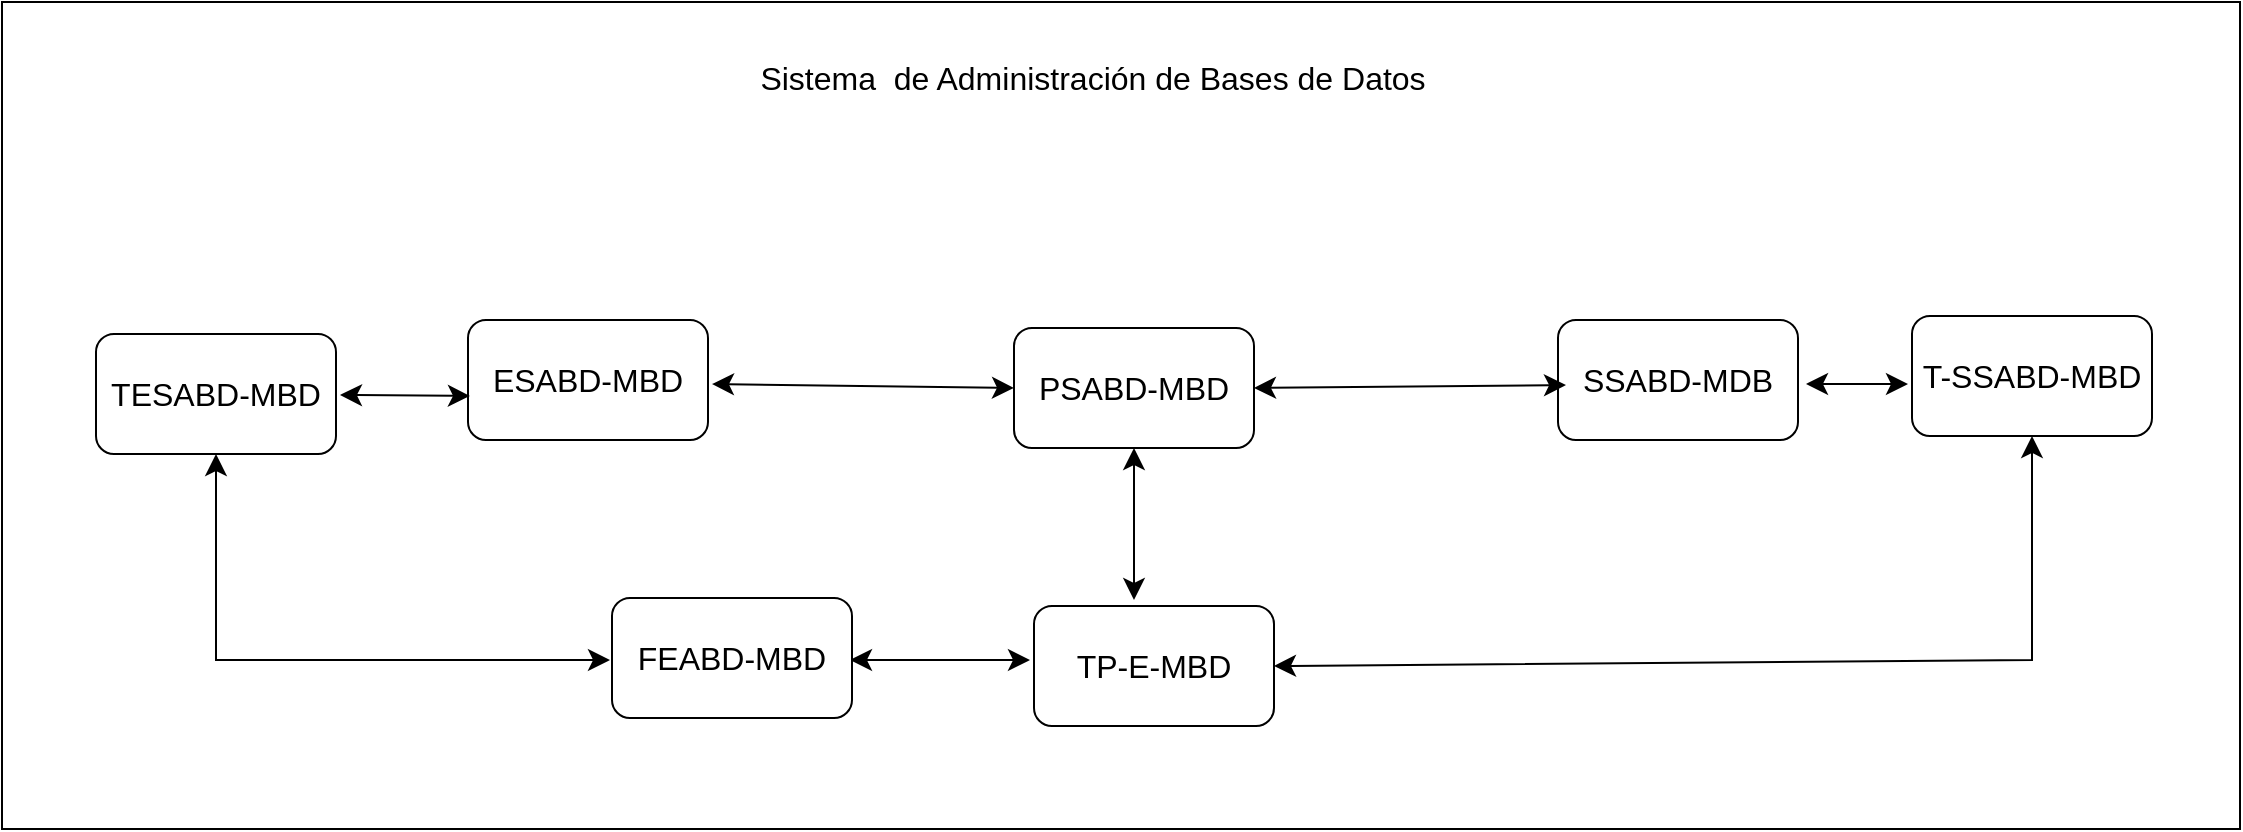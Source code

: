 <mxfile version="21.6.8" type="github" pages="2">
  <diagram name="Página-1" id="CaUdvscbt86u4UcoUKp_">
    <mxGraphModel dx="1657" dy="763" grid="0" gridSize="10" guides="1" tooltips="1" connect="1" arrows="1" fold="1" page="0" pageScale="1" pageWidth="827" pageHeight="1169" math="0" shadow="0">
      <root>
        <mxCell id="0" />
        <mxCell id="1" parent="0" />
        <mxCell id="kIHbDaXfPeFlAVmt1hCP-1" value="" style="rounded=0;whiteSpace=wrap;html=1;fontSize=16;" vertex="1" parent="1">
          <mxGeometry x="-233" y="19" width="1119" height="413.5" as="geometry" />
        </mxCell>
        <mxCell id="kIHbDaXfPeFlAVmt1hCP-2" value="ESABD-MBD" style="rounded=1;whiteSpace=wrap;html=1;fontSize=16;" vertex="1" parent="1">
          <mxGeometry y="178" width="120" height="60" as="geometry" />
        </mxCell>
        <mxCell id="kIHbDaXfPeFlAVmt1hCP-3" value="PSABD-MBD" style="rounded=1;whiteSpace=wrap;html=1;fontSize=16;" vertex="1" parent="1">
          <mxGeometry x="273" y="182" width="120" height="60" as="geometry" />
        </mxCell>
        <mxCell id="kIHbDaXfPeFlAVmt1hCP-4" value="SSABD-MDB" style="rounded=1;whiteSpace=wrap;html=1;fontSize=16;" vertex="1" parent="1">
          <mxGeometry x="545" y="178" width="120" height="60" as="geometry" />
        </mxCell>
        <mxCell id="kIHbDaXfPeFlAVmt1hCP-13" value="T-SSABD-MBD" style="rounded=1;whiteSpace=wrap;html=1;fontSize=16;" vertex="1" parent="1">
          <mxGeometry x="722" y="176" width="120" height="60" as="geometry" />
        </mxCell>
        <mxCell id="kIHbDaXfPeFlAVmt1hCP-16" value="" style="endArrow=classic;startArrow=classic;html=1;rounded=0;fontSize=12;startSize=8;endSize=8;curved=1;entryX=0;entryY=0.5;entryDx=0;entryDy=0;" edge="1" parent="1" target="kIHbDaXfPeFlAVmt1hCP-3">
          <mxGeometry width="50" height="50" relative="1" as="geometry">
            <mxPoint x="122" y="210" as="sourcePoint" />
            <mxPoint x="248" y="305" as="targetPoint" />
          </mxGeometry>
        </mxCell>
        <mxCell id="kIHbDaXfPeFlAVmt1hCP-17" value="" style="endArrow=classic;startArrow=classic;html=1;rounded=0;fontSize=12;startSize=8;endSize=8;curved=1;entryX=0.025;entryY=0.383;entryDx=0;entryDy=0;entryPerimeter=0;exitX=1;exitY=0.5;exitDx=0;exitDy=0;" edge="1" parent="1" source="kIHbDaXfPeFlAVmt1hCP-3">
          <mxGeometry width="50" height="50" relative="1" as="geometry">
            <mxPoint x="389" y="211" as="sourcePoint" />
            <mxPoint x="549" y="210.5" as="targetPoint" />
          </mxGeometry>
        </mxCell>
        <mxCell id="kIHbDaXfPeFlAVmt1hCP-18" value="" style="endArrow=classic;startArrow=classic;html=1;rounded=0;fontSize=12;startSize=8;endSize=8;curved=1;entryX=0.008;entryY=0.633;entryDx=0;entryDy=0;entryPerimeter=0;" edge="1" parent="1" target="kIHbDaXfPeFlAVmt1hCP-2">
          <mxGeometry width="50" height="50" relative="1" as="geometry">
            <mxPoint x="-64" y="215.5" as="sourcePoint" />
            <mxPoint x="96" y="215" as="targetPoint" />
          </mxGeometry>
        </mxCell>
        <mxCell id="kIHbDaXfPeFlAVmt1hCP-19" value="" style="endArrow=classic;startArrow=classic;html=1;rounded=0;fontSize=12;startSize=8;endSize=8;curved=1;entryX=0.025;entryY=0.383;entryDx=0;entryDy=0;entryPerimeter=0;" edge="1" parent="1">
          <mxGeometry width="50" height="50" relative="1" as="geometry">
            <mxPoint x="669" y="210" as="sourcePoint" />
            <mxPoint x="720" y="210" as="targetPoint" />
          </mxGeometry>
        </mxCell>
        <mxCell id="kIHbDaXfPeFlAVmt1hCP-20" value="Sistema&amp;nbsp; de Administración de Bases de Datos" style="text;html=1;strokeColor=none;fillColor=none;align=center;verticalAlign=middle;whiteSpace=wrap;rounded=0;fontSize=16;" vertex="1" parent="1">
          <mxGeometry x="130" y="44" width="364.5" height="25" as="geometry" />
        </mxCell>
        <mxCell id="t9b7SnJTyJ8F8xJ7YyiS-2" value="TESABD-MBD" style="rounded=1;whiteSpace=wrap;html=1;fontSize=16;" vertex="1" parent="1">
          <mxGeometry x="-186" y="185" width="120" height="60" as="geometry" />
        </mxCell>
        <mxCell id="t9b7SnJTyJ8F8xJ7YyiS-4" value="" style="endArrow=classic;startArrow=classic;html=1;rounded=0;fontSize=12;startSize=8;endSize=8;curved=1;entryX=0.5;entryY=1;entryDx=0;entryDy=0;exitX=0.5;exitY=0;exitDx=0;exitDy=0;" edge="1" parent="1" target="kIHbDaXfPeFlAVmt1hCP-3">
          <mxGeometry width="50" height="50" relative="1" as="geometry">
            <mxPoint x="333.0" y="318" as="sourcePoint" />
            <mxPoint x="407" y="254" as="targetPoint" />
          </mxGeometry>
        </mxCell>
        <mxCell id="t9b7SnJTyJ8F8xJ7YyiS-7" value="" style="endArrow=classic;startArrow=classic;html=1;rounded=0;fontSize=12;startSize=8;endSize=8;curved=1;exitX=1;exitY=0.5;exitDx=0;exitDy=0;" edge="1" parent="1">
          <mxGeometry width="50" height="50" relative="1" as="geometry">
            <mxPoint x="191" y="348" as="sourcePoint" />
            <mxPoint x="281" y="348" as="targetPoint" />
          </mxGeometry>
        </mxCell>
        <mxCell id="t9b7SnJTyJ8F8xJ7YyiS-13" value="" style="endArrow=classic;startArrow=classic;html=1;rounded=0;fontSize=12;startSize=8;endSize=8;entryX=0.5;entryY=1;entryDx=0;entryDy=0;exitX=0;exitY=0.5;exitDx=0;exitDy=0;" edge="1" parent="1" target="t9b7SnJTyJ8F8xJ7YyiS-2">
          <mxGeometry width="50" height="50" relative="1" as="geometry">
            <mxPoint x="71" y="348" as="sourcePoint" />
            <mxPoint x="-78" y="307" as="targetPoint" />
            <Array as="points">
              <mxPoint x="-126" y="348" />
            </Array>
          </mxGeometry>
        </mxCell>
        <mxCell id="DsfaVz8PETXmg8bksCH9-1" value="TP-E-MBD" style="rounded=1;whiteSpace=wrap;html=1;fontSize=16;" vertex="1" parent="1">
          <mxGeometry x="283" y="321" width="120" height="60" as="geometry" />
        </mxCell>
        <mxCell id="DsfaVz8PETXmg8bksCH9-2" value="FEABD-MBD" style="rounded=1;whiteSpace=wrap;html=1;fontSize=16;" vertex="1" parent="1">
          <mxGeometry x="72" y="317" width="120" height="60" as="geometry" />
        </mxCell>
        <mxCell id="DsfaVz8PETXmg8bksCH9-4" value="" style="endArrow=classic;startArrow=classic;html=1;rounded=0;fontSize=12;startSize=8;endSize=8;entryX=0.5;entryY=1;entryDx=0;entryDy=0;exitX=1;exitY=0.5;exitDx=0;exitDy=0;" edge="1" parent="1" source="DsfaVz8PETXmg8bksCH9-1" target="kIHbDaXfPeFlAVmt1hCP-13">
          <mxGeometry width="50" height="50" relative="1" as="geometry">
            <mxPoint x="567" y="378" as="sourcePoint" />
            <mxPoint x="617" y="328" as="targetPoint" />
            <Array as="points">
              <mxPoint x="782" y="348" />
            </Array>
          </mxGeometry>
        </mxCell>
      </root>
    </mxGraphModel>
  </diagram>
  <diagram id="BevmQSDTrRuxI-6da2g0" name="Página-2">
    <mxGraphModel dx="1754" dy="1222" grid="0" gridSize="10" guides="1" tooltips="1" connect="1" arrows="1" fold="1" page="0" pageScale="1" pageWidth="827" pageHeight="1169" math="0" shadow="0">
      <root>
        <mxCell id="0" />
        <mxCell id="1" parent="0" />
        <mxCell id="Fyx41aoeiP2xY1DfMtrQ-1" value="" style="ellipse;whiteSpace=wrap;html=1;aspect=fixed;fontSize=16;dashed=1;" vertex="1" parent="1">
          <mxGeometry x="-369.25" y="-237" width="1025" height="1025" as="geometry" />
        </mxCell>
        <mxCell id="8PTy-EGDc88_683_fqHs-1" value="ESABD-MBD" style="rounded=1;whiteSpace=wrap;html=1;fontSize=16;" vertex="1" parent="1">
          <mxGeometry x="-143" y="215" width="120" height="60" as="geometry" />
        </mxCell>
        <mxCell id="CTiyixeumiHYSVtTRiUa-1" value="PSABD-MBD" style="rounded=1;whiteSpace=wrap;html=1;fontSize=16;" vertex="1" parent="1">
          <mxGeometry x="115" y="215" width="120" height="60" as="geometry" />
        </mxCell>
        <mxCell id="xZvjJREezwIT_3adH_xX-1" value="SSABD-MDB" style="rounded=1;whiteSpace=wrap;html=1;fontSize=16;" vertex="1" parent="1">
          <mxGeometry x="353" y="209" width="120" height="60" as="geometry" />
        </mxCell>
        <mxCell id="xZvjJREezwIT_3adH_xX-3" value="" style="endArrow=classic;html=1;rounded=0;fontSize=12;startSize=8;endSize=8;curved=1;entryX=0.925;entryY=0.983;entryDx=0;entryDy=0;entryPerimeter=0;exitX=0;exitY=1;exitDx=0;exitDy=0;" edge="1" parent="1" source="CTiyixeumiHYSVtTRiUa-1" target="8PTy-EGDc88_683_fqHs-1">
          <mxGeometry width="50" height="50" relative="1" as="geometry">
            <mxPoint x="-4" y="458" as="sourcePoint" />
            <mxPoint x="46" y="408" as="targetPoint" />
            <Array as="points">
              <mxPoint x="40" y="396" />
            </Array>
          </mxGeometry>
        </mxCell>
        <mxCell id="xZvjJREezwIT_3adH_xX-4" value="" style="endArrow=classic;html=1;rounded=0;fontSize=12;startSize=8;endSize=8;curved=1;entryX=0;entryY=0;entryDx=0;entryDy=0;exitX=1;exitY=0;exitDx=0;exitDy=0;" edge="1" parent="1" source="8PTy-EGDc88_683_fqHs-1" target="CTiyixeumiHYSVtTRiUa-1">
          <mxGeometry width="50" height="50" relative="1" as="geometry">
            <mxPoint x="175" y="263" as="sourcePoint" />
            <mxPoint x="225" y="213" as="targetPoint" />
            <Array as="points">
              <mxPoint x="52" y="121" />
            </Array>
          </mxGeometry>
        </mxCell>
        <mxCell id="xZvjJREezwIT_3adH_xX-5" value="" style="endArrow=classic;html=1;rounded=0;fontSize=12;startSize=8;endSize=8;curved=1;entryX=0;entryY=1;entryDx=0;entryDy=0;exitX=1;exitY=1;exitDx=0;exitDy=0;" edge="1" parent="1" source="CTiyixeumiHYSVtTRiUa-1" target="xZvjJREezwIT_3adH_xX-1">
          <mxGeometry width="50" height="50" relative="1" as="geometry">
            <mxPoint x="175" y="263" as="sourcePoint" />
            <mxPoint x="225" y="213" as="targetPoint" />
            <Array as="points">
              <mxPoint x="293" y="362" />
            </Array>
          </mxGeometry>
        </mxCell>
        <mxCell id="xZvjJREezwIT_3adH_xX-6" value="" style="endArrow=classic;html=1;rounded=0;fontSize=12;startSize=8;endSize=8;curved=1;entryX=1;entryY=0;entryDx=0;entryDy=0;exitX=0;exitY=0;exitDx=0;exitDy=0;" edge="1" parent="1" source="xZvjJREezwIT_3adH_xX-1" target="CTiyixeumiHYSVtTRiUa-1">
          <mxGeometry width="50" height="50" relative="1" as="geometry">
            <mxPoint x="282" y="134" as="sourcePoint" />
            <mxPoint x="332" y="84" as="targetPoint" />
            <Array as="points">
              <mxPoint x="293" y="94" />
            </Array>
          </mxGeometry>
        </mxCell>
        <mxCell id="H2zouCaRgMSv7rfdDMyt-19" style="edgeStyle=none;curved=1;rounded=0;orthogonalLoop=1;jettySize=auto;html=1;entryX=0.5;entryY=1;entryDx=0;entryDy=0;fontSize=12;startSize=8;endSize=8;" edge="1" parent="1" source="xZvjJREezwIT_3adH_xX-7" target="H2zouCaRgMSv7rfdDMyt-18">
          <mxGeometry relative="1" as="geometry" />
        </mxCell>
        <mxCell id="xZvjJREezwIT_3adH_xX-7" value="TP-E-MBD" style="rounded=1;whiteSpace=wrap;html=1;fontSize=16;" vertex="1" parent="1">
          <mxGeometry x="115" y="633" width="120" height="60" as="geometry" />
        </mxCell>
        <mxCell id="H2zouCaRgMSv7rfdDMyt-16" style="edgeStyle=none;curved=1;rounded=0;orthogonalLoop=1;jettySize=auto;html=1;entryX=0;entryY=0.5;entryDx=0;entryDy=0;fontSize=12;startSize=8;endSize=8;" edge="1" parent="1" source="xZvjJREezwIT_3adH_xX-8" target="H2zouCaRgMSv7rfdDMyt-14">
          <mxGeometry relative="1" as="geometry" />
        </mxCell>
        <mxCell id="xZvjJREezwIT_3adH_xX-8" value="T-SSABD-MBD" style="rounded=1;whiteSpace=wrap;html=1;fontSize=16;" vertex="1" parent="1">
          <mxGeometry x="495" y="209" width="134" height="60" as="geometry" />
        </mxCell>
        <mxCell id="iMElZ-LJTE1LGnopRSnj-1" value="Sistema&amp;nbsp; de Administración de Bases de Datos" style="text;html=1;strokeColor=none;fillColor=none;align=center;verticalAlign=middle;whiteSpace=wrap;rounded=0;fontSize=16;" vertex="1" parent="1">
          <mxGeometry x="-23" y="-153" width="364.5" height="25" as="geometry" />
        </mxCell>
        <mxCell id="H2zouCaRgMSv7rfdDMyt-4" value="" style="endArrow=classic;html=1;rounded=0;fontSize=12;startSize=8;endSize=8;curved=1;entryX=0;entryY=0.5;entryDx=0;entryDy=0;exitX=0.5;exitY=0;exitDx=0;exitDy=0;" edge="1" parent="1">
          <mxGeometry width="50" height="50" relative="1" as="geometry">
            <mxPoint x="-236" y="215" as="sourcePoint" />
            <mxPoint x="115" y="-66" as="targetPoint" />
            <Array as="points">
              <mxPoint x="-172" y="-58" />
            </Array>
          </mxGeometry>
        </mxCell>
        <mxCell id="H2zouCaRgMSv7rfdDMyt-5" value="" style="endArrow=classic;html=1;rounded=0;fontSize=12;startSize=8;endSize=8;curved=1;entryX=0.5;entryY=0;entryDx=0;entryDy=0;exitX=1;exitY=0.5;exitDx=0;exitDy=0;" edge="1" parent="1" target="xZvjJREezwIT_3adH_xX-8">
          <mxGeometry width="50" height="50" relative="1" as="geometry">
            <mxPoint x="235" y="-66" as="sourcePoint" />
            <mxPoint x="340" y="28" as="targetPoint" />
            <Array as="points">
              <mxPoint x="517" y="-46" />
            </Array>
          </mxGeometry>
        </mxCell>
        <mxCell id="H2zouCaRgMSv7rfdDMyt-7" value="" style="endArrow=classic;html=1;rounded=0;fontSize=12;startSize=8;endSize=8;curved=1;entryX=1;entryY=0.5;entryDx=0;entryDy=0;exitX=0.61;exitY=1.061;exitDx=0;exitDy=0;exitPerimeter=0;" edge="1" parent="1" source="xZvjJREezwIT_3adH_xX-8" target="xZvjJREezwIT_3adH_xX-7">
          <mxGeometry width="50" height="50" relative="1" as="geometry">
            <mxPoint x="208" y="449" as="sourcePoint" />
            <mxPoint x="258" y="399" as="targetPoint" />
            <Array as="points">
              <mxPoint x="571" y="584" />
            </Array>
          </mxGeometry>
        </mxCell>
        <mxCell id="H2zouCaRgMSv7rfdDMyt-8" value="" style="endArrow=classic;html=1;rounded=0;fontSize=12;startSize=8;endSize=8;curved=1;exitX=0;exitY=0.5;exitDx=0;exitDy=0;" edge="1" parent="1" source="xZvjJREezwIT_3adH_xX-7">
          <mxGeometry width="50" height="50" relative="1" as="geometry">
            <mxPoint x="-165" y="450" as="sourcePoint" />
            <mxPoint x="-238.654" y="275" as="targetPoint" />
            <Array as="points">
              <mxPoint x="-269" y="618" />
            </Array>
          </mxGeometry>
        </mxCell>
        <mxCell id="H2zouCaRgMSv7rfdDMyt-9" value="FEABD-MBD" style="rounded=1;whiteSpace=wrap;html=1;fontSize=16;" vertex="1" parent="1">
          <mxGeometry x="-283" y="215" width="120" height="60" as="geometry" />
        </mxCell>
        <mxCell id="H2zouCaRgMSv7rfdDMyt-10" value="TESABD-MBD" style="rounded=1;whiteSpace=wrap;html=1;fontSize=16;" vertex="1" parent="1">
          <mxGeometry x="113" y="-95" width="120" height="60" as="geometry" />
        </mxCell>
        <mxCell id="H2zouCaRgMSv7rfdDMyt-17" style="edgeStyle=none;rounded=0;orthogonalLoop=1;jettySize=auto;html=1;exitX=0.5;exitY=1;exitDx=0;exitDy=0;entryX=0.5;entryY=1;entryDx=0;entryDy=0;fontSize=12;startSize=8;endSize=8;" edge="1" parent="1" source="H2zouCaRgMSv7rfdDMyt-21" target="xZvjJREezwIT_3adH_xX-7">
          <mxGeometry relative="1" as="geometry">
            <Array as="points">
              <mxPoint x="761" y="677" />
            </Array>
          </mxGeometry>
        </mxCell>
        <mxCell id="H2zouCaRgMSv7rfdDMyt-24" style="edgeStyle=none;curved=1;rounded=0;orthogonalLoop=1;jettySize=auto;html=1;exitX=0.5;exitY=0;exitDx=0;exitDy=0;entryX=0.5;entryY=1;entryDx=0;entryDy=0;fontSize=12;startSize=8;endSize=8;" edge="1" parent="1" source="H2zouCaRgMSv7rfdDMyt-14" target="H2zouCaRgMSv7rfdDMyt-23">
          <mxGeometry relative="1" as="geometry" />
        </mxCell>
        <mxCell id="H2zouCaRgMSv7rfdDMyt-14" value="TASA DE FIABILIDAD" style="rounded=1;whiteSpace=wrap;html=1;fontSize=16;" vertex="1" parent="1">
          <mxGeometry x="700" y="209" width="120" height="60" as="geometry" />
        </mxCell>
        <mxCell id="H2zouCaRgMSv7rfdDMyt-20" style="edgeStyle=none;curved=1;rounded=0;orthogonalLoop=1;jettySize=auto;html=1;entryX=0.5;entryY=1;entryDx=0;entryDy=0;fontSize=12;startSize=8;endSize=8;" edge="1" parent="1" source="H2zouCaRgMSv7rfdDMyt-18" target="CTiyixeumiHYSVtTRiUa-1">
          <mxGeometry relative="1" as="geometry" />
        </mxCell>
        <mxCell id="H2zouCaRgMSv7rfdDMyt-18" value="PARAR" style="rounded=1;whiteSpace=wrap;html=1;fontSize=16;" vertex="1" parent="1">
          <mxGeometry x="113" y="450" width="120" height="60" as="geometry" />
        </mxCell>
        <mxCell id="H2zouCaRgMSv7rfdDMyt-22" value="" style="edgeStyle=none;rounded=0;orthogonalLoop=1;jettySize=auto;html=1;exitX=0.5;exitY=1;exitDx=0;exitDy=0;entryX=0.5;entryY=1;entryDx=0;entryDy=0;fontSize=12;startSize=8;endSize=8;" edge="1" parent="1" source="H2zouCaRgMSv7rfdDMyt-14" target="H2zouCaRgMSv7rfdDMyt-21">
          <mxGeometry relative="1" as="geometry">
            <mxPoint x="749" y="269" as="sourcePoint" />
            <mxPoint x="175" y="693" as="targetPoint" />
            <Array as="points" />
          </mxGeometry>
        </mxCell>
        <mxCell id="H2zouCaRgMSv7rfdDMyt-21" value="Baja" style="rounded=1;whiteSpace=wrap;html=1;fontSize=16;" vertex="1" parent="1">
          <mxGeometry x="700" y="412" width="120" height="60" as="geometry" />
        </mxCell>
        <mxCell id="H2zouCaRgMSv7rfdDMyt-26" style="edgeStyle=none;curved=1;rounded=0;orthogonalLoop=1;jettySize=auto;html=1;entryX=0.5;entryY=1;entryDx=0;entryDy=0;fontSize=12;startSize=8;endSize=8;" edge="1" parent="1" source="H2zouCaRgMSv7rfdDMyt-23" target="H2zouCaRgMSv7rfdDMyt-25">
          <mxGeometry relative="1" as="geometry" />
        </mxCell>
        <mxCell id="H2zouCaRgMSv7rfdDMyt-23" value="Alta" style="rounded=1;whiteSpace=wrap;html=1;fontSize=16;" vertex="1" parent="1">
          <mxGeometry x="695" width="120" height="60" as="geometry" />
        </mxCell>
        <mxCell id="H2zouCaRgMSv7rfdDMyt-25" value="Tasa de salida del Sistema Administrador de Bases de Datos exitosa.&lt;br&gt;&amp;nbsp;" style="rounded=1;whiteSpace=wrap;html=1;fontSize=16;" vertex="1" parent="1">
          <mxGeometry x="588" y="-153" width="329" height="60" as="geometry" />
        </mxCell>
      </root>
    </mxGraphModel>
  </diagram>
</mxfile>

